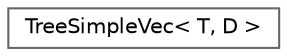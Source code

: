 digraph "Graphical Class Hierarchy"
{
 // LATEX_PDF_SIZE
  bgcolor="transparent";
  edge [fontname=Helvetica,fontsize=10,labelfontname=Helvetica,labelfontsize=10];
  node [fontname=Helvetica,fontsize=10,shape=box,height=0.2,width=0.4];
  rankdir="LR";
  Node0 [id="Node000000",label="TreeSimpleVec\< T, D \>",height=0.2,width=0.4,color="grey40", fillcolor="white", style="filled",URL="$class_tree_simple_vec.html",tooltip="A tree for doing quick searches in multidimensional space. A pointer to an array of objects type T is..."];
}
